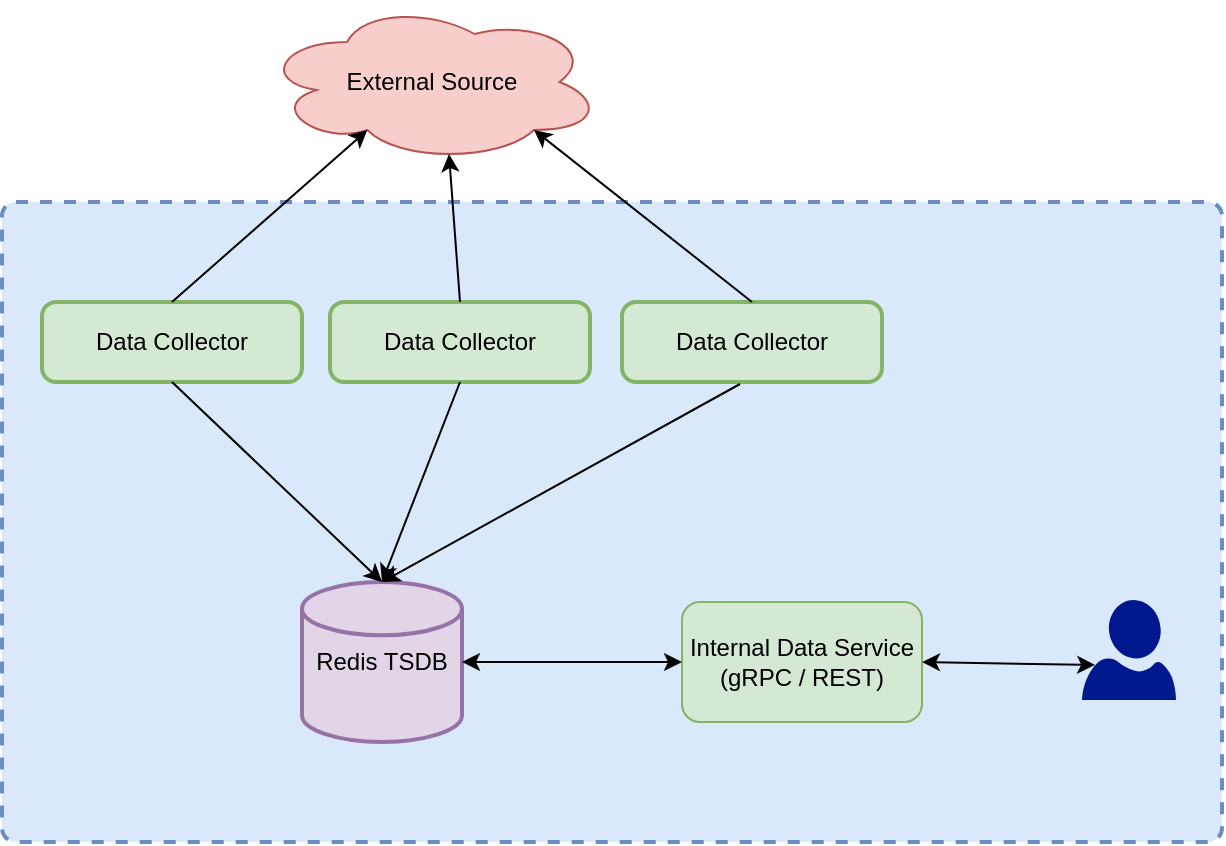 <mxfile version="14.2.9" type="device"><diagram id="D2uBiJxu4W4ww1s5d7Aa" name="Page-1"><mxGraphModel dx="1648" dy="1281" grid="1" gridSize="10" guides="1" tooltips="1" connect="1" arrows="1" fold="1" page="1" pageScale="1" pageWidth="850" pageHeight="1100" math="0" shadow="0"><root><mxCell id="0"/><mxCell id="1" parent="0"/><mxCell id="TQ-zigQZ4WXlbnRTkmPH-20" value="" style="rounded=1;whiteSpace=wrap;html=1;absoluteArcSize=1;arcSize=14;strokeWidth=2;dashed=1;shadow=0;fillColor=#dae8fc;glass=0;strokeColor=#6c8ebf;" vertex="1" parent="1"><mxGeometry x="140" y="150" width="610" height="320" as="geometry"/></mxCell><mxCell id="TQ-zigQZ4WXlbnRTkmPH-2" value="Redis TSDB" style="strokeWidth=2;html=1;shape=mxgraph.flowchart.database;whiteSpace=wrap;fillColor=#e1d5e7;strokeColor=#9673a6;" vertex="1" parent="1"><mxGeometry x="290" y="340" width="80" height="80" as="geometry"/></mxCell><mxCell id="TQ-zigQZ4WXlbnRTkmPH-3" value="Data Collector" style="rounded=1;whiteSpace=wrap;html=1;absoluteArcSize=1;arcSize=14;strokeWidth=2;fillColor=#d5e8d4;strokeColor=#82b366;" vertex="1" parent="1"><mxGeometry x="160" y="200" width="130" height="40" as="geometry"/></mxCell><mxCell id="TQ-zigQZ4WXlbnRTkmPH-4" value="External Source" style="ellipse;shape=cloud;whiteSpace=wrap;html=1;fillColor=#f8cecc;strokeColor=#b85450;" vertex="1" parent="1"><mxGeometry x="270" y="50" width="170" height="80" as="geometry"/></mxCell><mxCell id="TQ-zigQZ4WXlbnRTkmPH-5" value="Data Collector" style="rounded=1;whiteSpace=wrap;html=1;absoluteArcSize=1;arcSize=14;strokeWidth=2;fillColor=#d5e8d4;strokeColor=#82b366;" vertex="1" parent="1"><mxGeometry x="304" y="200" width="130" height="40" as="geometry"/></mxCell><mxCell id="TQ-zigQZ4WXlbnRTkmPH-6" value="Data Collector" style="rounded=1;whiteSpace=wrap;html=1;absoluteArcSize=1;arcSize=14;strokeWidth=2;fillColor=#d5e8d4;strokeColor=#82b366;" vertex="1" parent="1"><mxGeometry x="450" y="200" width="130" height="40" as="geometry"/></mxCell><mxCell id="TQ-zigQZ4WXlbnRTkmPH-7" value="" style="endArrow=classic;html=1;entryX=0.31;entryY=0.8;entryDx=0;entryDy=0;entryPerimeter=0;exitX=0.5;exitY=0;exitDx=0;exitDy=0;" edge="1" parent="1" source="TQ-zigQZ4WXlbnRTkmPH-3" target="TQ-zigQZ4WXlbnRTkmPH-4"><mxGeometry width="50" height="50" relative="1" as="geometry"><mxPoint x="380" y="670" as="sourcePoint"/><mxPoint x="430" y="620" as="targetPoint"/></mxGeometry></mxCell><mxCell id="TQ-zigQZ4WXlbnRTkmPH-8" value="" style="endArrow=classic;html=1;exitX=0.5;exitY=0;exitDx=0;exitDy=0;entryX=0.55;entryY=0.95;entryDx=0;entryDy=0;entryPerimeter=0;" edge="1" parent="1" source="TQ-zigQZ4WXlbnRTkmPH-5" target="TQ-zigQZ4WXlbnRTkmPH-4"><mxGeometry width="50" height="50" relative="1" as="geometry"><mxPoint x="235" y="210" as="sourcePoint"/><mxPoint x="320" y="140" as="targetPoint"/></mxGeometry></mxCell><mxCell id="TQ-zigQZ4WXlbnRTkmPH-9" value="" style="endArrow=classic;html=1;exitX=0.5;exitY=0;exitDx=0;exitDy=0;entryX=0.8;entryY=0.8;entryDx=0;entryDy=0;entryPerimeter=0;" edge="1" parent="1" source="TQ-zigQZ4WXlbnRTkmPH-6" target="TQ-zigQZ4WXlbnRTkmPH-4"><mxGeometry width="50" height="50" relative="1" as="geometry"><mxPoint x="385" y="210" as="sourcePoint"/><mxPoint x="333.5" y="146" as="targetPoint"/></mxGeometry></mxCell><mxCell id="TQ-zigQZ4WXlbnRTkmPH-10" value="" style="endArrow=classic;html=1;entryX=0.5;entryY=0;entryDx=0;entryDy=0;entryPerimeter=0;exitX=0.5;exitY=1;exitDx=0;exitDy=0;" edge="1" parent="1" source="TQ-zigQZ4WXlbnRTkmPH-3" target="TQ-zigQZ4WXlbnRTkmPH-2"><mxGeometry width="50" height="50" relative="1" as="geometry"><mxPoint x="440" y="670" as="sourcePoint"/><mxPoint x="490" y="620" as="targetPoint"/></mxGeometry></mxCell><mxCell id="TQ-zigQZ4WXlbnRTkmPH-11" value="" style="endArrow=classic;html=1;exitX=0.5;exitY=1;exitDx=0;exitDy=0;" edge="1" parent="1" source="TQ-zigQZ4WXlbnRTkmPH-5"><mxGeometry width="50" height="50" relative="1" as="geometry"><mxPoint x="235" y="250" as="sourcePoint"/><mxPoint x="330" y="340" as="targetPoint"/></mxGeometry></mxCell><mxCell id="TQ-zigQZ4WXlbnRTkmPH-12" value="" style="endArrow=classic;html=1;entryX=0.5;entryY=0;entryDx=0;entryDy=0;entryPerimeter=0;exitX=0.454;exitY=1.025;exitDx=0;exitDy=0;exitPerimeter=0;" edge="1" parent="1" source="TQ-zigQZ4WXlbnRTkmPH-6" target="TQ-zigQZ4WXlbnRTkmPH-2"><mxGeometry width="50" height="50" relative="1" as="geometry"><mxPoint x="450" y="290" as="sourcePoint"/><mxPoint x="350" y="360" as="targetPoint"/></mxGeometry></mxCell><mxCell id="TQ-zigQZ4WXlbnRTkmPH-13" value="Internal Data Service (gRPC / REST)" style="rounded=1;whiteSpace=wrap;html=1;fillColor=#d5e8d4;strokeColor=#82b366;" vertex="1" parent="1"><mxGeometry x="480" y="350" width="120" height="60" as="geometry"/></mxCell><mxCell id="TQ-zigQZ4WXlbnRTkmPH-14" value="" style="endArrow=classic;startArrow=classic;html=1;entryX=0;entryY=0.5;entryDx=0;entryDy=0;exitX=1;exitY=0.5;exitDx=0;exitDy=0;exitPerimeter=0;" edge="1" parent="1" source="TQ-zigQZ4WXlbnRTkmPH-2" target="TQ-zigQZ4WXlbnRTkmPH-13"><mxGeometry width="50" height="50" relative="1" as="geometry"><mxPoint x="430" y="610" as="sourcePoint"/><mxPoint x="480" y="560" as="targetPoint"/></mxGeometry></mxCell><mxCell id="TQ-zigQZ4WXlbnRTkmPH-18" value="" style="aspect=fixed;pointerEvents=1;shadow=0;dashed=0;html=1;strokeColor=none;labelPosition=center;verticalLabelPosition=bottom;verticalAlign=top;align=center;fillColor=#00188D;shape=mxgraph.azure.user" vertex="1" parent="1"><mxGeometry x="680" y="349" width="47" height="50" as="geometry"/></mxCell><mxCell id="TQ-zigQZ4WXlbnRTkmPH-19" value="" style="endArrow=classic;startArrow=classic;html=1;entryX=0.14;entryY=0.65;entryDx=0;entryDy=0;exitX=1;exitY=0.5;exitDx=0;exitDy=0;entryPerimeter=0;" edge="1" parent="1" source="TQ-zigQZ4WXlbnRTkmPH-13" target="TQ-zigQZ4WXlbnRTkmPH-18"><mxGeometry width="50" height="50" relative="1" as="geometry"><mxPoint x="380" y="390" as="sourcePoint"/><mxPoint x="490" y="390" as="targetPoint"/><Array as="points"/></mxGeometry></mxCell></root></mxGraphModel></diagram></mxfile>